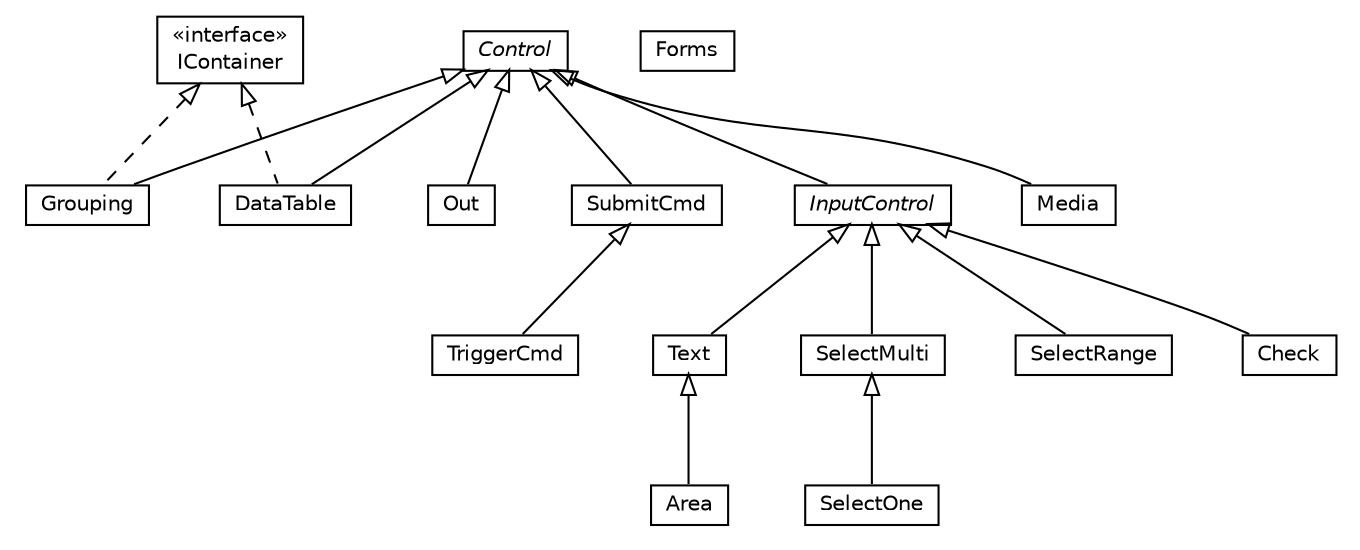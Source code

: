 #!/usr/local/bin/dot
#
# Class diagram 
# Generated by UMLGraph version R5_6-24-gf6e263 (http://www.umlgraph.org/)
#

digraph G {
	edge [fontname="Helvetica",fontsize=10,labelfontname="Helvetica",labelfontsize=10];
	node [fontname="Helvetica",fontsize=10,shape=plaintext];
	nodesep=0.25;
	ranksep=0.5;
	// org.universAAL.support.utils.ui.SelectRange
	c305589 [label=<<table title="org.universAAL.support.utils.ui.SelectRange" border="0" cellborder="1" cellspacing="0" cellpadding="2" port="p" href="./SelectRange.html">
		<tr><td><table border="0" cellspacing="0" cellpadding="1">
<tr><td align="center" balign="center"> SelectRange </td></tr>
		</table></td></tr>
		</table>>, URL="./SelectRange.html", fontname="Helvetica", fontcolor="black", fontsize=10.0];
	// org.universAAL.support.utils.ui.Check
	c305590 [label=<<table title="org.universAAL.support.utils.ui.Check" border="0" cellborder="1" cellspacing="0" cellpadding="2" port="p" href="./Check.html">
		<tr><td><table border="0" cellspacing="0" cellpadding="1">
<tr><td align="center" balign="center"> Check </td></tr>
		</table></td></tr>
		</table>>, URL="./Check.html", fontname="Helvetica", fontcolor="black", fontsize=10.0];
	// org.universAAL.support.utils.ui.Forms
	c305591 [label=<<table title="org.universAAL.support.utils.ui.Forms" border="0" cellborder="1" cellspacing="0" cellpadding="2" port="p" href="./Forms.html">
		<tr><td><table border="0" cellspacing="0" cellpadding="1">
<tr><td align="center" balign="center"> Forms </td></tr>
		</table></td></tr>
		</table>>, URL="./Forms.html", fontname="Helvetica", fontcolor="black", fontsize=10.0];
	// org.universAAL.support.utils.ui.Text
	c305592 [label=<<table title="org.universAAL.support.utils.ui.Text" border="0" cellborder="1" cellspacing="0" cellpadding="2" port="p" href="./Text.html">
		<tr><td><table border="0" cellspacing="0" cellpadding="1">
<tr><td align="center" balign="center"> Text </td></tr>
		</table></td></tr>
		</table>>, URL="./Text.html", fontname="Helvetica", fontcolor="black", fontsize=10.0];
	// org.universAAL.support.utils.ui.Area
	c305593 [label=<<table title="org.universAAL.support.utils.ui.Area" border="0" cellborder="1" cellspacing="0" cellpadding="2" port="p" href="./Area.html">
		<tr><td><table border="0" cellspacing="0" cellpadding="1">
<tr><td align="center" balign="center"> Area </td></tr>
		</table></td></tr>
		</table>>, URL="./Area.html", fontname="Helvetica", fontcolor="black", fontsize=10.0];
	// org.universAAL.support.utils.ui.SelectOne
	c305594 [label=<<table title="org.universAAL.support.utils.ui.SelectOne" border="0" cellborder="1" cellspacing="0" cellpadding="2" port="p" href="./SelectOne.html">
		<tr><td><table border="0" cellspacing="0" cellpadding="1">
<tr><td align="center" balign="center"> SelectOne </td></tr>
		</table></td></tr>
		</table>>, URL="./SelectOne.html", fontname="Helvetica", fontcolor="black", fontsize=10.0];
	// org.universAAL.support.utils.ui.SelectMulti
	c305595 [label=<<table title="org.universAAL.support.utils.ui.SelectMulti" border="0" cellborder="1" cellspacing="0" cellpadding="2" port="p" href="./SelectMulti.html">
		<tr><td><table border="0" cellspacing="0" cellpadding="1">
<tr><td align="center" balign="center"> SelectMulti </td></tr>
		</table></td></tr>
		</table>>, URL="./SelectMulti.html", fontname="Helvetica", fontcolor="black", fontsize=10.0];
	// org.universAAL.support.utils.ui.Grouping
	c305596 [label=<<table title="org.universAAL.support.utils.ui.Grouping" border="0" cellborder="1" cellspacing="0" cellpadding="2" port="p" href="./Grouping.html">
		<tr><td><table border="0" cellspacing="0" cellpadding="1">
<tr><td align="center" balign="center"> Grouping </td></tr>
		</table></td></tr>
		</table>>, URL="./Grouping.html", fontname="Helvetica", fontcolor="black", fontsize=10.0];
	// org.universAAL.support.utils.ui.Media
	c305597 [label=<<table title="org.universAAL.support.utils.ui.Media" border="0" cellborder="1" cellspacing="0" cellpadding="2" port="p" href="./Media.html">
		<tr><td><table border="0" cellspacing="0" cellpadding="1">
<tr><td align="center" balign="center"> Media </td></tr>
		</table></td></tr>
		</table>>, URL="./Media.html", fontname="Helvetica", fontcolor="black", fontsize=10.0];
	// org.universAAL.support.utils.ui.IContainer
	c305598 [label=<<table title="org.universAAL.support.utils.ui.IContainer" border="0" cellborder="1" cellspacing="0" cellpadding="2" port="p" href="./IContainer.html">
		<tr><td><table border="0" cellspacing="0" cellpadding="1">
<tr><td align="center" balign="center"> &#171;interface&#187; </td></tr>
<tr><td align="center" balign="center"> IContainer </td></tr>
		</table></td></tr>
		</table>>, URL="./IContainer.html", fontname="Helvetica", fontcolor="black", fontsize=10.0];
	// org.universAAL.support.utils.ui.DataTable
	c305599 [label=<<table title="org.universAAL.support.utils.ui.DataTable" border="0" cellborder="1" cellspacing="0" cellpadding="2" port="p" href="./DataTable.html">
		<tr><td><table border="0" cellspacing="0" cellpadding="1">
<tr><td align="center" balign="center"> DataTable </td></tr>
		</table></td></tr>
		</table>>, URL="./DataTable.html", fontname="Helvetica", fontcolor="black", fontsize=10.0];
	// org.universAAL.support.utils.ui.Out
	c305600 [label=<<table title="org.universAAL.support.utils.ui.Out" border="0" cellborder="1" cellspacing="0" cellpadding="2" port="p" href="./Out.html">
		<tr><td><table border="0" cellspacing="0" cellpadding="1">
<tr><td align="center" balign="center"> Out </td></tr>
		</table></td></tr>
		</table>>, URL="./Out.html", fontname="Helvetica", fontcolor="black", fontsize=10.0];
	// org.universAAL.support.utils.ui.InputControl
	c305601 [label=<<table title="org.universAAL.support.utils.ui.InputControl" border="0" cellborder="1" cellspacing="0" cellpadding="2" port="p" href="./InputControl.html">
		<tr><td><table border="0" cellspacing="0" cellpadding="1">
<tr><td align="center" balign="center"><font face="Helvetica-Oblique"> InputControl </font></td></tr>
		</table></td></tr>
		</table>>, URL="./InputControl.html", fontname="Helvetica", fontcolor="black", fontsize=10.0];
	// org.universAAL.support.utils.ui.Control
	c305602 [label=<<table title="org.universAAL.support.utils.ui.Control" border="0" cellborder="1" cellspacing="0" cellpadding="2" port="p" href="./Control.html">
		<tr><td><table border="0" cellspacing="0" cellpadding="1">
<tr><td align="center" balign="center"><font face="Helvetica-Oblique"> Control </font></td></tr>
		</table></td></tr>
		</table>>, URL="./Control.html", fontname="Helvetica", fontcolor="black", fontsize=10.0];
	// org.universAAL.support.utils.ui.SubmitCmd
	c305603 [label=<<table title="org.universAAL.support.utils.ui.SubmitCmd" border="0" cellborder="1" cellspacing="0" cellpadding="2" port="p" href="./SubmitCmd.html">
		<tr><td><table border="0" cellspacing="0" cellpadding="1">
<tr><td align="center" balign="center"> SubmitCmd </td></tr>
		</table></td></tr>
		</table>>, URL="./SubmitCmd.html", fontname="Helvetica", fontcolor="black", fontsize=10.0];
	// org.universAAL.support.utils.ui.TriggerCmd
	c305604 [label=<<table title="org.universAAL.support.utils.ui.TriggerCmd" border="0" cellborder="1" cellspacing="0" cellpadding="2" port="p" href="./TriggerCmd.html">
		<tr><td><table border="0" cellspacing="0" cellpadding="1">
<tr><td align="center" balign="center"> TriggerCmd </td></tr>
		</table></td></tr>
		</table>>, URL="./TriggerCmd.html", fontname="Helvetica", fontcolor="black", fontsize=10.0];
	//org.universAAL.support.utils.ui.SelectRange extends org.universAAL.support.utils.ui.InputControl
	c305601:p -> c305589:p [dir=back,arrowtail=empty];
	//org.universAAL.support.utils.ui.Check extends org.universAAL.support.utils.ui.InputControl
	c305601:p -> c305590:p [dir=back,arrowtail=empty];
	//org.universAAL.support.utils.ui.Text extends org.universAAL.support.utils.ui.InputControl
	c305601:p -> c305592:p [dir=back,arrowtail=empty];
	//org.universAAL.support.utils.ui.Area extends org.universAAL.support.utils.ui.Text
	c305592:p -> c305593:p [dir=back,arrowtail=empty];
	//org.universAAL.support.utils.ui.SelectOne extends org.universAAL.support.utils.ui.SelectMulti
	c305595:p -> c305594:p [dir=back,arrowtail=empty];
	//org.universAAL.support.utils.ui.SelectMulti extends org.universAAL.support.utils.ui.InputControl
	c305601:p -> c305595:p [dir=back,arrowtail=empty];
	//org.universAAL.support.utils.ui.Grouping extends org.universAAL.support.utils.ui.Control
	c305602:p -> c305596:p [dir=back,arrowtail=empty];
	//org.universAAL.support.utils.ui.Grouping implements org.universAAL.support.utils.ui.IContainer
	c305598:p -> c305596:p [dir=back,arrowtail=empty,style=dashed];
	//org.universAAL.support.utils.ui.Media extends org.universAAL.support.utils.ui.Control
	c305602:p -> c305597:p [dir=back,arrowtail=empty];
	//org.universAAL.support.utils.ui.DataTable extends org.universAAL.support.utils.ui.Control
	c305602:p -> c305599:p [dir=back,arrowtail=empty];
	//org.universAAL.support.utils.ui.DataTable implements org.universAAL.support.utils.ui.IContainer
	c305598:p -> c305599:p [dir=back,arrowtail=empty,style=dashed];
	//org.universAAL.support.utils.ui.Out extends org.universAAL.support.utils.ui.Control
	c305602:p -> c305600:p [dir=back,arrowtail=empty];
	//org.universAAL.support.utils.ui.InputControl extends org.universAAL.support.utils.ui.Control
	c305602:p -> c305601:p [dir=back,arrowtail=empty];
	//org.universAAL.support.utils.ui.SubmitCmd extends org.universAAL.support.utils.ui.Control
	c305602:p -> c305603:p [dir=back,arrowtail=empty];
	//org.universAAL.support.utils.ui.TriggerCmd extends org.universAAL.support.utils.ui.SubmitCmd
	c305603:p -> c305604:p [dir=back,arrowtail=empty];
}

